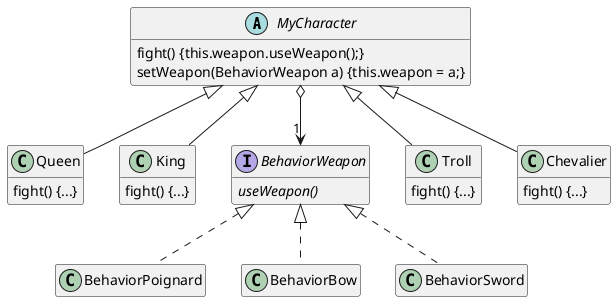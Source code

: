 @startuml

'-----------------------------------
' UML concepts illustrated
' JMB 2014
'-----------------------------------

'hide circle
hide empty members
hide empty methods


abstract class MyCharacter {
fight() {this.weapon.useWeapon();}
setWeapon(BehaviorWeapon a) {this.weapon = a;}
}
class Queen {
fight() {...}
}
class King {
fight() {...}
}
class BehaviorPoignard {
}
class BehaviorBow {
}
class BehaviorSword {
}
interface BehaviorWeapon{
{abstract} useWeapon()
}
class Troll {
fight() {...}
}
class Chevalier {
fight() {...}
}
MyCharacter <|-- King
MyCharacter <|-- Queen
MyCharacter <|-- Chevalier
MyCharacter <|-- Troll
MyCharacter o--> "1" BehaviorWeapon

BehaviorWeapon <|.. BehaviorSword
BehaviorWeapon <|.. BehaviorPoignard
BehaviorWeapon <|.. BehaviorBow


@enduml

